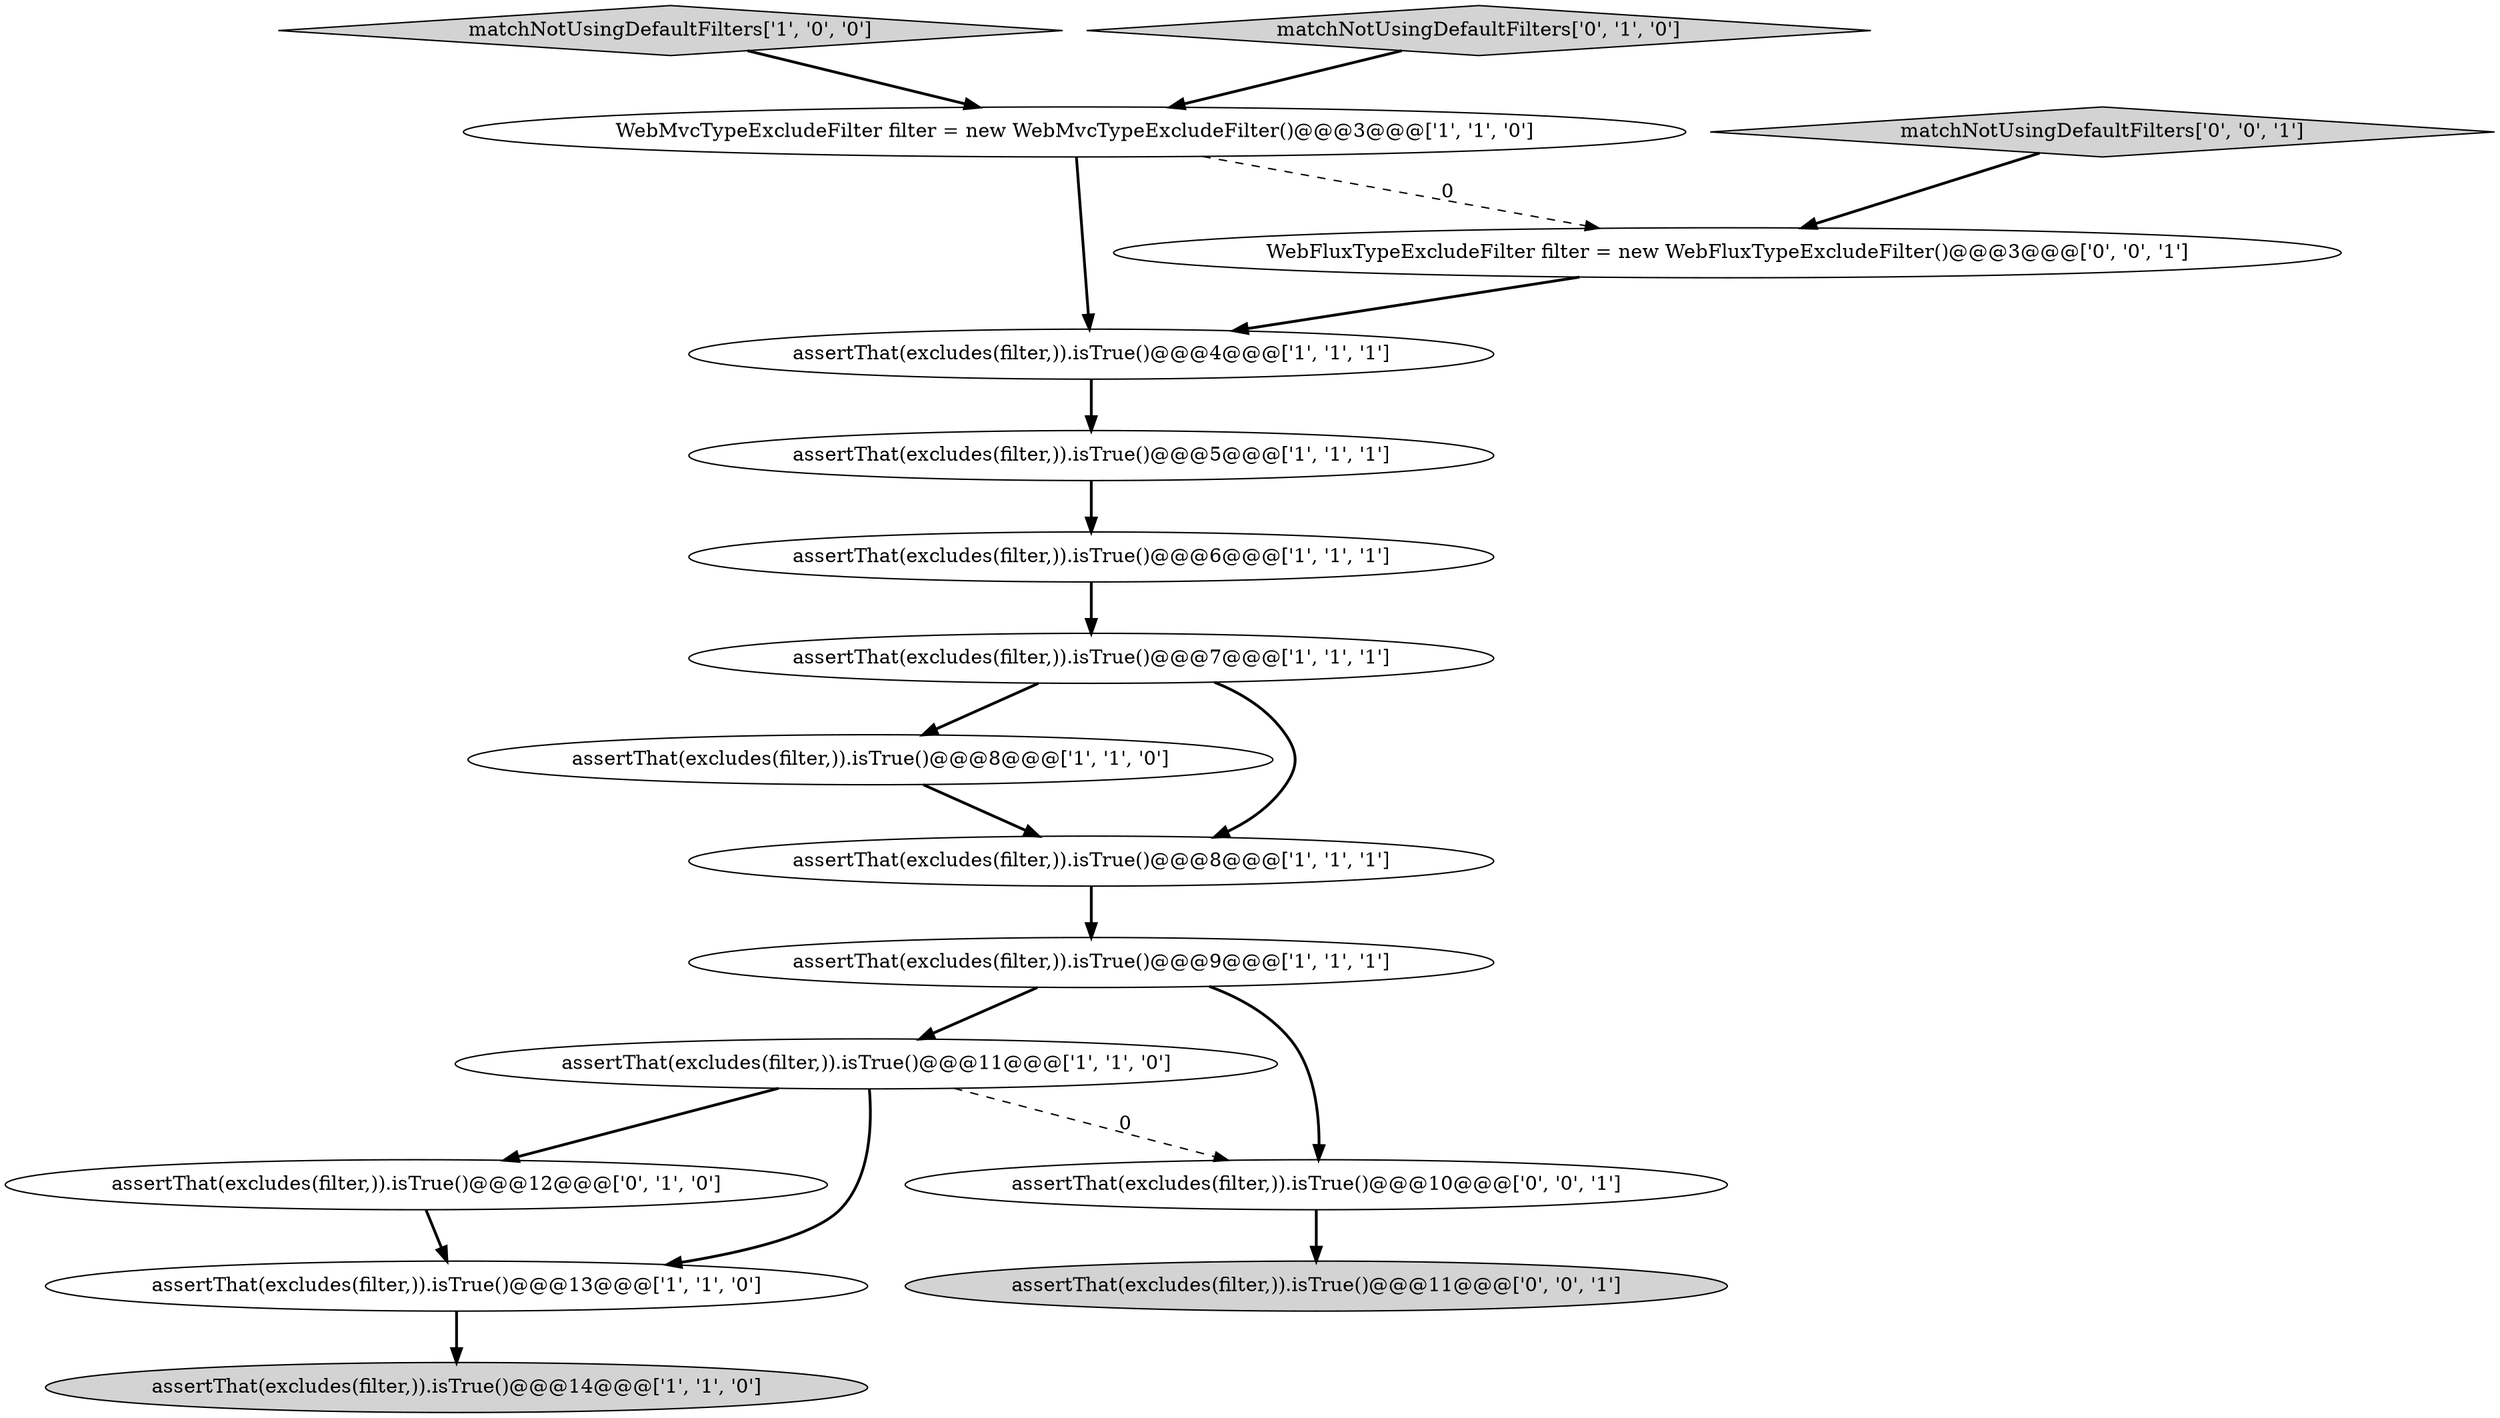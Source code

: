 digraph {
7 [style = filled, label = "assertThat(excludes(filter,)).isTrue()@@@9@@@['1', '1', '1']", fillcolor = white, shape = ellipse image = "AAA0AAABBB1BBB"];
5 [style = filled, label = "assertThat(excludes(filter,)).isTrue()@@@11@@@['1', '1', '0']", fillcolor = white, shape = ellipse image = "AAA0AAABBB1BBB"];
10 [style = filled, label = "assertThat(excludes(filter,)).isTrue()@@@6@@@['1', '1', '1']", fillcolor = white, shape = ellipse image = "AAA0AAABBB1BBB"];
2 [style = filled, label = "matchNotUsingDefaultFilters['1', '0', '0']", fillcolor = lightgray, shape = diamond image = "AAA0AAABBB1BBB"];
11 [style = filled, label = "assertThat(excludes(filter,)).isTrue()@@@7@@@['1', '1', '1']", fillcolor = white, shape = ellipse image = "AAA0AAABBB1BBB"];
15 [style = filled, label = "WebFluxTypeExcludeFilter filter = new WebFluxTypeExcludeFilter()@@@3@@@['0', '0', '1']", fillcolor = white, shape = ellipse image = "AAA0AAABBB3BBB"];
0 [style = filled, label = "WebMvcTypeExcludeFilter filter = new WebMvcTypeExcludeFilter()@@@3@@@['1', '1', '0']", fillcolor = white, shape = ellipse image = "AAA0AAABBB1BBB"];
6 [style = filled, label = "assertThat(excludes(filter,)).isTrue()@@@4@@@['1', '1', '1']", fillcolor = white, shape = ellipse image = "AAA0AAABBB1BBB"];
12 [style = filled, label = "matchNotUsingDefaultFilters['0', '1', '0']", fillcolor = lightgray, shape = diamond image = "AAA0AAABBB2BBB"];
8 [style = filled, label = "assertThat(excludes(filter,)).isTrue()@@@8@@@['1', '1', '0']", fillcolor = white, shape = ellipse image = "AAA0AAABBB1BBB"];
16 [style = filled, label = "assertThat(excludes(filter,)).isTrue()@@@11@@@['0', '0', '1']", fillcolor = lightgray, shape = ellipse image = "AAA0AAABBB3BBB"];
4 [style = filled, label = "assertThat(excludes(filter,)).isTrue()@@@8@@@['1', '1', '1']", fillcolor = white, shape = ellipse image = "AAA0AAABBB1BBB"];
17 [style = filled, label = "assertThat(excludes(filter,)).isTrue()@@@10@@@['0', '0', '1']", fillcolor = white, shape = ellipse image = "AAA0AAABBB3BBB"];
3 [style = filled, label = "assertThat(excludes(filter,)).isTrue()@@@5@@@['1', '1', '1']", fillcolor = white, shape = ellipse image = "AAA0AAABBB1BBB"];
14 [style = filled, label = "matchNotUsingDefaultFilters['0', '0', '1']", fillcolor = lightgray, shape = diamond image = "AAA0AAABBB3BBB"];
1 [style = filled, label = "assertThat(excludes(filter,)).isTrue()@@@14@@@['1', '1', '0']", fillcolor = lightgray, shape = ellipse image = "AAA0AAABBB1BBB"];
13 [style = filled, label = "assertThat(excludes(filter,)).isTrue()@@@12@@@['0', '1', '0']", fillcolor = white, shape = ellipse image = "AAA1AAABBB2BBB"];
9 [style = filled, label = "assertThat(excludes(filter,)).isTrue()@@@13@@@['1', '1', '0']", fillcolor = white, shape = ellipse image = "AAA0AAABBB1BBB"];
0->6 [style = bold, label=""];
12->0 [style = bold, label=""];
3->10 [style = bold, label=""];
11->4 [style = bold, label=""];
4->7 [style = bold, label=""];
8->4 [style = bold, label=""];
10->11 [style = bold, label=""];
5->9 [style = bold, label=""];
15->6 [style = bold, label=""];
5->13 [style = bold, label=""];
11->8 [style = bold, label=""];
6->3 [style = bold, label=""];
7->5 [style = bold, label=""];
7->17 [style = bold, label=""];
2->0 [style = bold, label=""];
0->15 [style = dashed, label="0"];
13->9 [style = bold, label=""];
17->16 [style = bold, label=""];
9->1 [style = bold, label=""];
14->15 [style = bold, label=""];
5->17 [style = dashed, label="0"];
}
